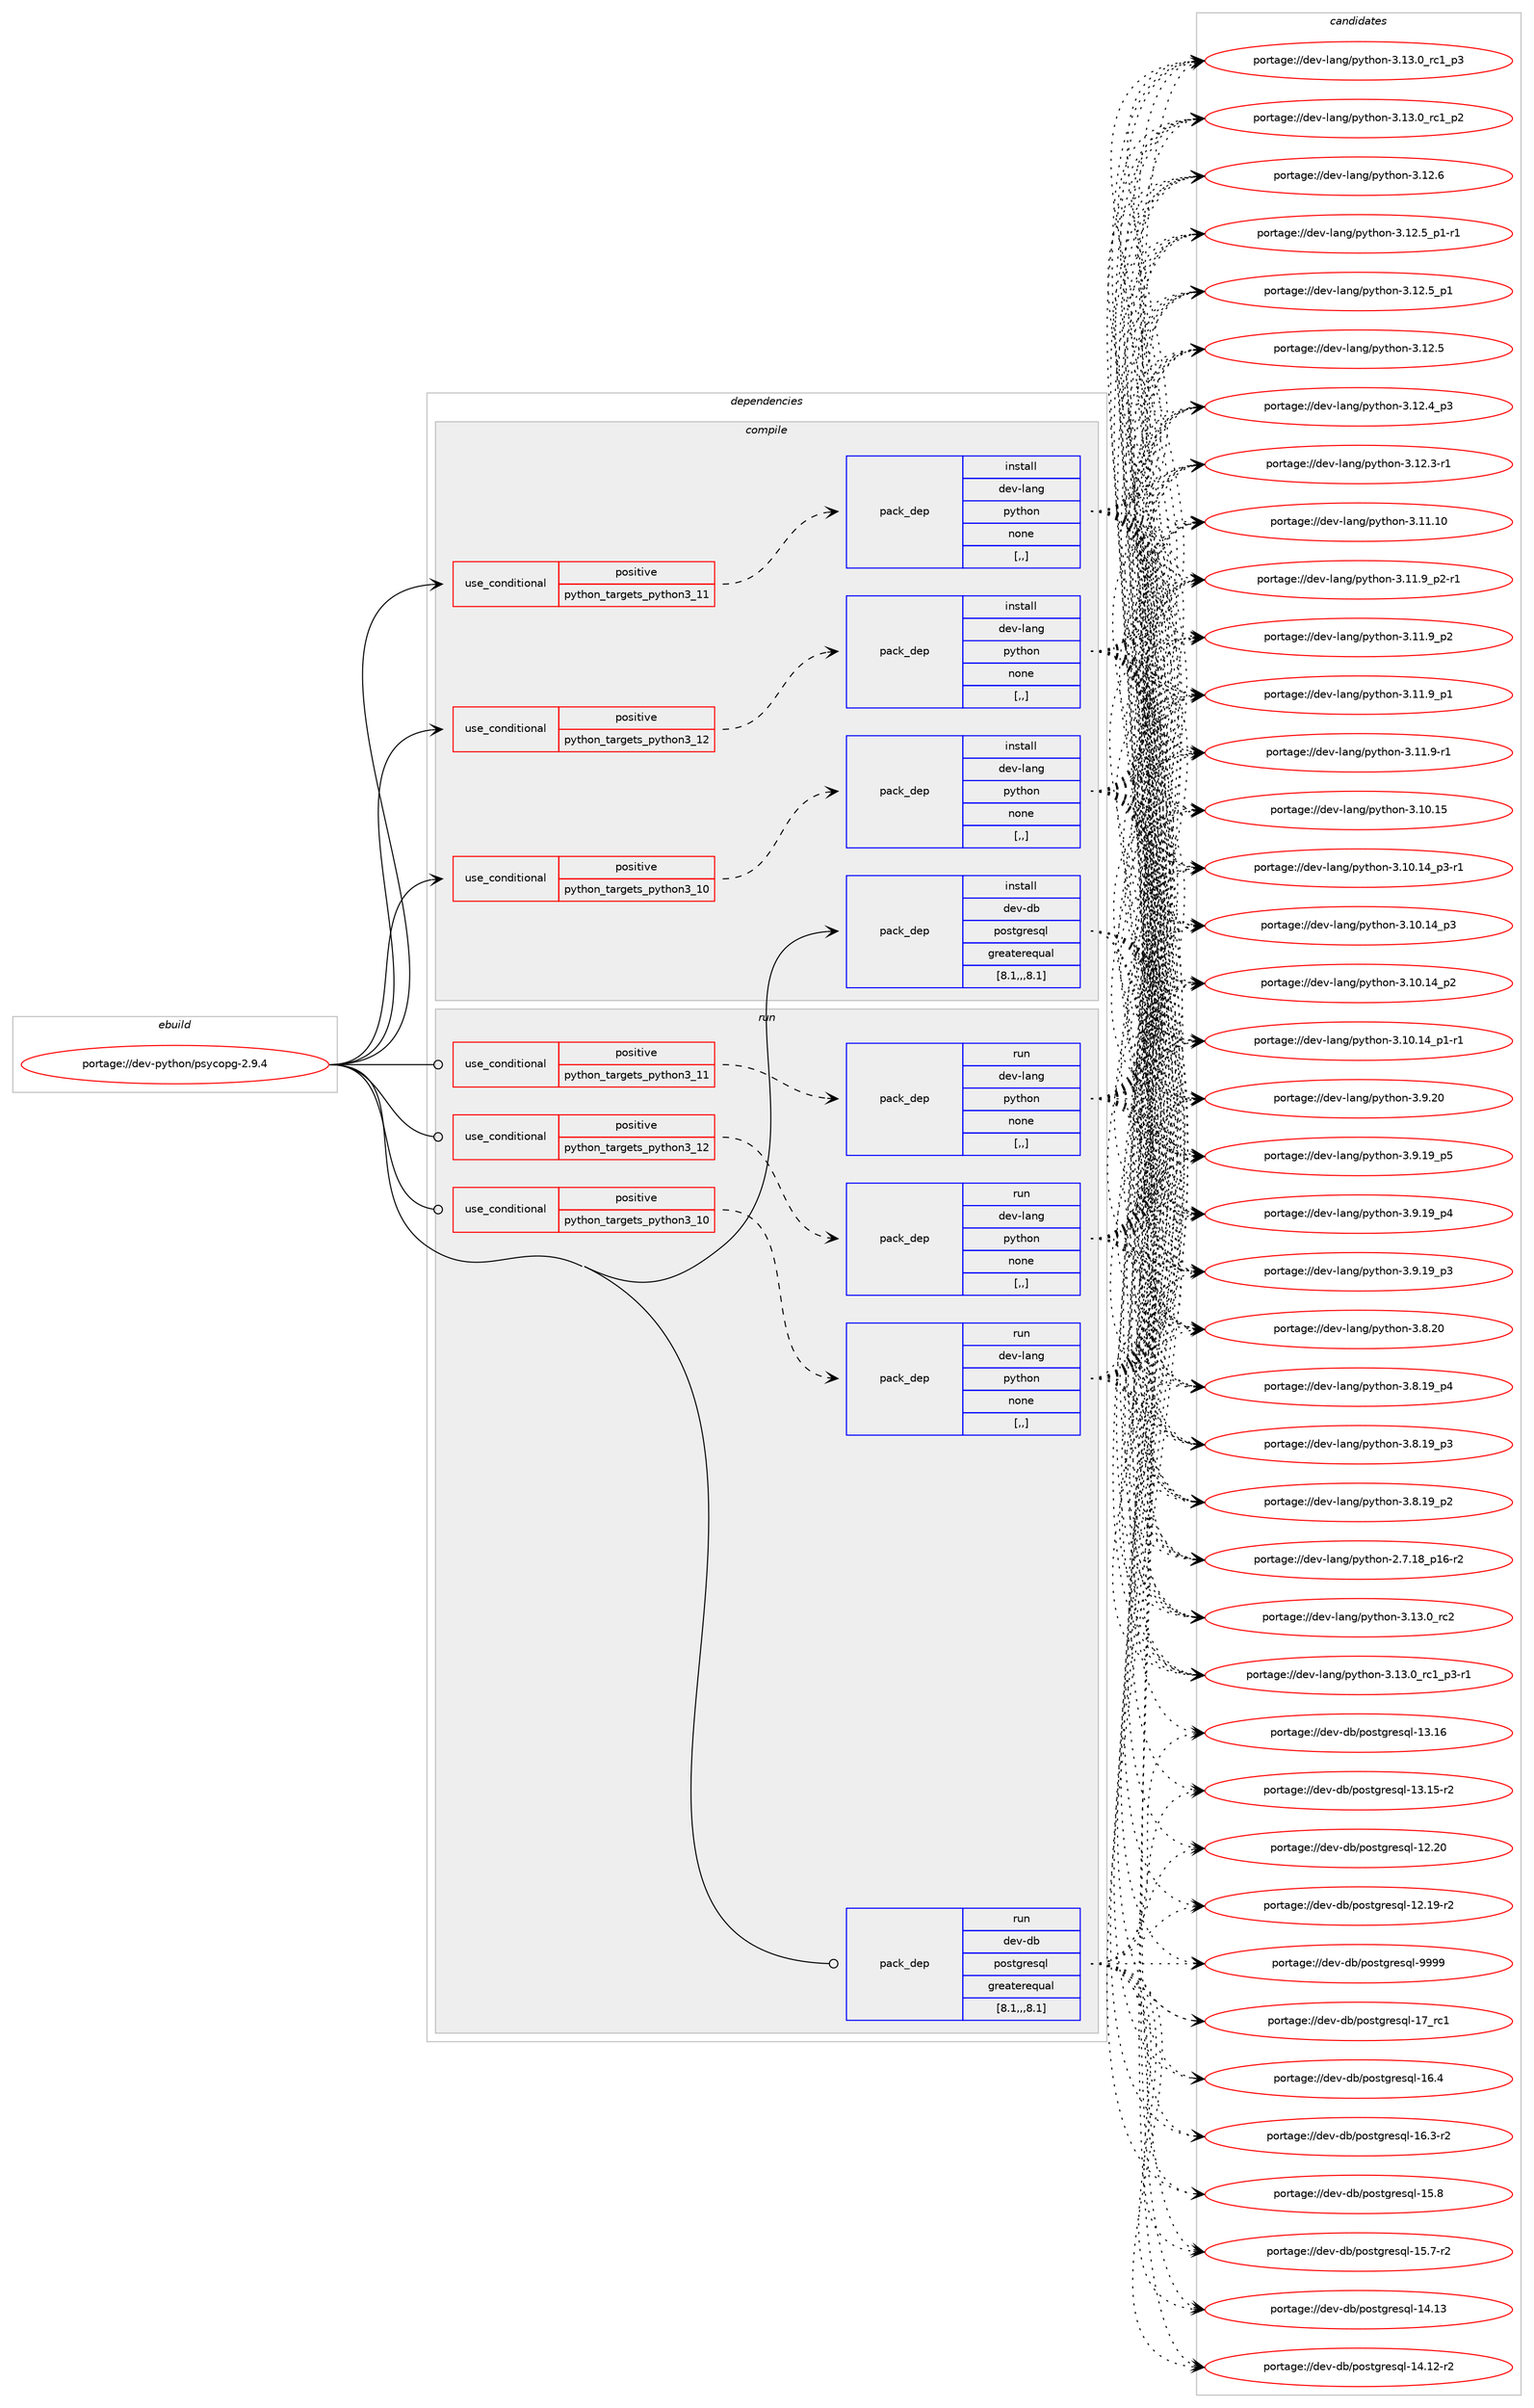 digraph prolog {

# *************
# Graph options
# *************

newrank=true;
concentrate=true;
compound=true;
graph [rankdir=LR,fontname=Helvetica,fontsize=10,ranksep=1.5];#, ranksep=2.5, nodesep=0.2];
edge  [arrowhead=vee];
node  [fontname=Helvetica,fontsize=10];

# **********
# The ebuild
# **********

subgraph cluster_leftcol {
color=gray;
label=<<i>ebuild</i>>;
id [label="portage://dev-python/psycopg-2.9.4", color=red, width=4, href="../dev-python/psycopg-2.9.4.svg"];
}

# ****************
# The dependencies
# ****************

subgraph cluster_midcol {
color=gray;
label=<<i>dependencies</i>>;
subgraph cluster_compile {
fillcolor="#eeeeee";
style=filled;
label=<<i>compile</i>>;
subgraph cond166890 {
dependency650155 [label=<<TABLE BORDER="0" CELLBORDER="1" CELLSPACING="0" CELLPADDING="4"><TR><TD ROWSPAN="3" CELLPADDING="10">use_conditional</TD></TR><TR><TD>positive</TD></TR><TR><TD>python_targets_python3_10</TD></TR></TABLE>>, shape=none, color=red];
subgraph pack478444 {
dependency650156 [label=<<TABLE BORDER="0" CELLBORDER="1" CELLSPACING="0" CELLPADDING="4" WIDTH="220"><TR><TD ROWSPAN="6" CELLPADDING="30">pack_dep</TD></TR><TR><TD WIDTH="110">install</TD></TR><TR><TD>dev-lang</TD></TR><TR><TD>python</TD></TR><TR><TD>none</TD></TR><TR><TD>[,,]</TD></TR></TABLE>>, shape=none, color=blue];
}
dependency650155:e -> dependency650156:w [weight=20,style="dashed",arrowhead="vee"];
}
id:e -> dependency650155:w [weight=20,style="solid",arrowhead="vee"];
subgraph cond166891 {
dependency650157 [label=<<TABLE BORDER="0" CELLBORDER="1" CELLSPACING="0" CELLPADDING="4"><TR><TD ROWSPAN="3" CELLPADDING="10">use_conditional</TD></TR><TR><TD>positive</TD></TR><TR><TD>python_targets_python3_11</TD></TR></TABLE>>, shape=none, color=red];
subgraph pack478445 {
dependency650158 [label=<<TABLE BORDER="0" CELLBORDER="1" CELLSPACING="0" CELLPADDING="4" WIDTH="220"><TR><TD ROWSPAN="6" CELLPADDING="30">pack_dep</TD></TR><TR><TD WIDTH="110">install</TD></TR><TR><TD>dev-lang</TD></TR><TR><TD>python</TD></TR><TR><TD>none</TD></TR><TR><TD>[,,]</TD></TR></TABLE>>, shape=none, color=blue];
}
dependency650157:e -> dependency650158:w [weight=20,style="dashed",arrowhead="vee"];
}
id:e -> dependency650157:w [weight=20,style="solid",arrowhead="vee"];
subgraph cond166892 {
dependency650159 [label=<<TABLE BORDER="0" CELLBORDER="1" CELLSPACING="0" CELLPADDING="4"><TR><TD ROWSPAN="3" CELLPADDING="10">use_conditional</TD></TR><TR><TD>positive</TD></TR><TR><TD>python_targets_python3_12</TD></TR></TABLE>>, shape=none, color=red];
subgraph pack478446 {
dependency650160 [label=<<TABLE BORDER="0" CELLBORDER="1" CELLSPACING="0" CELLPADDING="4" WIDTH="220"><TR><TD ROWSPAN="6" CELLPADDING="30">pack_dep</TD></TR><TR><TD WIDTH="110">install</TD></TR><TR><TD>dev-lang</TD></TR><TR><TD>python</TD></TR><TR><TD>none</TD></TR><TR><TD>[,,]</TD></TR></TABLE>>, shape=none, color=blue];
}
dependency650159:e -> dependency650160:w [weight=20,style="dashed",arrowhead="vee"];
}
id:e -> dependency650159:w [weight=20,style="solid",arrowhead="vee"];
subgraph pack478447 {
dependency650161 [label=<<TABLE BORDER="0" CELLBORDER="1" CELLSPACING="0" CELLPADDING="4" WIDTH="220"><TR><TD ROWSPAN="6" CELLPADDING="30">pack_dep</TD></TR><TR><TD WIDTH="110">install</TD></TR><TR><TD>dev-db</TD></TR><TR><TD>postgresql</TD></TR><TR><TD>greaterequal</TD></TR><TR><TD>[8.1,,,8.1]</TD></TR></TABLE>>, shape=none, color=blue];
}
id:e -> dependency650161:w [weight=20,style="solid",arrowhead="vee"];
}
subgraph cluster_compileandrun {
fillcolor="#eeeeee";
style=filled;
label=<<i>compile and run</i>>;
}
subgraph cluster_run {
fillcolor="#eeeeee";
style=filled;
label=<<i>run</i>>;
subgraph cond166893 {
dependency650162 [label=<<TABLE BORDER="0" CELLBORDER="1" CELLSPACING="0" CELLPADDING="4"><TR><TD ROWSPAN="3" CELLPADDING="10">use_conditional</TD></TR><TR><TD>positive</TD></TR><TR><TD>python_targets_python3_10</TD></TR></TABLE>>, shape=none, color=red];
subgraph pack478448 {
dependency650163 [label=<<TABLE BORDER="0" CELLBORDER="1" CELLSPACING="0" CELLPADDING="4" WIDTH="220"><TR><TD ROWSPAN="6" CELLPADDING="30">pack_dep</TD></TR><TR><TD WIDTH="110">run</TD></TR><TR><TD>dev-lang</TD></TR><TR><TD>python</TD></TR><TR><TD>none</TD></TR><TR><TD>[,,]</TD></TR></TABLE>>, shape=none, color=blue];
}
dependency650162:e -> dependency650163:w [weight=20,style="dashed",arrowhead="vee"];
}
id:e -> dependency650162:w [weight=20,style="solid",arrowhead="odot"];
subgraph cond166894 {
dependency650164 [label=<<TABLE BORDER="0" CELLBORDER="1" CELLSPACING="0" CELLPADDING="4"><TR><TD ROWSPAN="3" CELLPADDING="10">use_conditional</TD></TR><TR><TD>positive</TD></TR><TR><TD>python_targets_python3_11</TD></TR></TABLE>>, shape=none, color=red];
subgraph pack478449 {
dependency650165 [label=<<TABLE BORDER="0" CELLBORDER="1" CELLSPACING="0" CELLPADDING="4" WIDTH="220"><TR><TD ROWSPAN="6" CELLPADDING="30">pack_dep</TD></TR><TR><TD WIDTH="110">run</TD></TR><TR><TD>dev-lang</TD></TR><TR><TD>python</TD></TR><TR><TD>none</TD></TR><TR><TD>[,,]</TD></TR></TABLE>>, shape=none, color=blue];
}
dependency650164:e -> dependency650165:w [weight=20,style="dashed",arrowhead="vee"];
}
id:e -> dependency650164:w [weight=20,style="solid",arrowhead="odot"];
subgraph cond166895 {
dependency650166 [label=<<TABLE BORDER="0" CELLBORDER="1" CELLSPACING="0" CELLPADDING="4"><TR><TD ROWSPAN="3" CELLPADDING="10">use_conditional</TD></TR><TR><TD>positive</TD></TR><TR><TD>python_targets_python3_12</TD></TR></TABLE>>, shape=none, color=red];
subgraph pack478450 {
dependency650167 [label=<<TABLE BORDER="0" CELLBORDER="1" CELLSPACING="0" CELLPADDING="4" WIDTH="220"><TR><TD ROWSPAN="6" CELLPADDING="30">pack_dep</TD></TR><TR><TD WIDTH="110">run</TD></TR><TR><TD>dev-lang</TD></TR><TR><TD>python</TD></TR><TR><TD>none</TD></TR><TR><TD>[,,]</TD></TR></TABLE>>, shape=none, color=blue];
}
dependency650166:e -> dependency650167:w [weight=20,style="dashed",arrowhead="vee"];
}
id:e -> dependency650166:w [weight=20,style="solid",arrowhead="odot"];
subgraph pack478451 {
dependency650168 [label=<<TABLE BORDER="0" CELLBORDER="1" CELLSPACING="0" CELLPADDING="4" WIDTH="220"><TR><TD ROWSPAN="6" CELLPADDING="30">pack_dep</TD></TR><TR><TD WIDTH="110">run</TD></TR><TR><TD>dev-db</TD></TR><TR><TD>postgresql</TD></TR><TR><TD>greaterequal</TD></TR><TR><TD>[8.1,,,8.1]</TD></TR></TABLE>>, shape=none, color=blue];
}
id:e -> dependency650168:w [weight=20,style="solid",arrowhead="odot"];
}
}

# **************
# The candidates
# **************

subgraph cluster_choices {
rank=same;
color=gray;
label=<<i>candidates</i>>;

subgraph choice478444 {
color=black;
nodesep=1;
choice10010111845108971101034711212111610411111045514649514648951149950 [label="portage://dev-lang/python-3.13.0_rc2", color=red, width=4,href="../dev-lang/python-3.13.0_rc2.svg"];
choice1001011184510897110103471121211161041111104551464951464895114994995112514511449 [label="portage://dev-lang/python-3.13.0_rc1_p3-r1", color=red, width=4,href="../dev-lang/python-3.13.0_rc1_p3-r1.svg"];
choice100101118451089711010347112121116104111110455146495146489511499499511251 [label="portage://dev-lang/python-3.13.0_rc1_p3", color=red, width=4,href="../dev-lang/python-3.13.0_rc1_p3.svg"];
choice100101118451089711010347112121116104111110455146495146489511499499511250 [label="portage://dev-lang/python-3.13.0_rc1_p2", color=red, width=4,href="../dev-lang/python-3.13.0_rc1_p2.svg"];
choice10010111845108971101034711212111610411111045514649504654 [label="portage://dev-lang/python-3.12.6", color=red, width=4,href="../dev-lang/python-3.12.6.svg"];
choice1001011184510897110103471121211161041111104551464950465395112494511449 [label="portage://dev-lang/python-3.12.5_p1-r1", color=red, width=4,href="../dev-lang/python-3.12.5_p1-r1.svg"];
choice100101118451089711010347112121116104111110455146495046539511249 [label="portage://dev-lang/python-3.12.5_p1", color=red, width=4,href="../dev-lang/python-3.12.5_p1.svg"];
choice10010111845108971101034711212111610411111045514649504653 [label="portage://dev-lang/python-3.12.5", color=red, width=4,href="../dev-lang/python-3.12.5.svg"];
choice100101118451089711010347112121116104111110455146495046529511251 [label="portage://dev-lang/python-3.12.4_p3", color=red, width=4,href="../dev-lang/python-3.12.4_p3.svg"];
choice100101118451089711010347112121116104111110455146495046514511449 [label="portage://dev-lang/python-3.12.3-r1", color=red, width=4,href="../dev-lang/python-3.12.3-r1.svg"];
choice1001011184510897110103471121211161041111104551464949464948 [label="portage://dev-lang/python-3.11.10", color=red, width=4,href="../dev-lang/python-3.11.10.svg"];
choice1001011184510897110103471121211161041111104551464949465795112504511449 [label="portage://dev-lang/python-3.11.9_p2-r1", color=red, width=4,href="../dev-lang/python-3.11.9_p2-r1.svg"];
choice100101118451089711010347112121116104111110455146494946579511250 [label="portage://dev-lang/python-3.11.9_p2", color=red, width=4,href="../dev-lang/python-3.11.9_p2.svg"];
choice100101118451089711010347112121116104111110455146494946579511249 [label="portage://dev-lang/python-3.11.9_p1", color=red, width=4,href="../dev-lang/python-3.11.9_p1.svg"];
choice100101118451089711010347112121116104111110455146494946574511449 [label="portage://dev-lang/python-3.11.9-r1", color=red, width=4,href="../dev-lang/python-3.11.9-r1.svg"];
choice1001011184510897110103471121211161041111104551464948464953 [label="portage://dev-lang/python-3.10.15", color=red, width=4,href="../dev-lang/python-3.10.15.svg"];
choice100101118451089711010347112121116104111110455146494846495295112514511449 [label="portage://dev-lang/python-3.10.14_p3-r1", color=red, width=4,href="../dev-lang/python-3.10.14_p3-r1.svg"];
choice10010111845108971101034711212111610411111045514649484649529511251 [label="portage://dev-lang/python-3.10.14_p3", color=red, width=4,href="../dev-lang/python-3.10.14_p3.svg"];
choice10010111845108971101034711212111610411111045514649484649529511250 [label="portage://dev-lang/python-3.10.14_p2", color=red, width=4,href="../dev-lang/python-3.10.14_p2.svg"];
choice100101118451089711010347112121116104111110455146494846495295112494511449 [label="portage://dev-lang/python-3.10.14_p1-r1", color=red, width=4,href="../dev-lang/python-3.10.14_p1-r1.svg"];
choice10010111845108971101034711212111610411111045514657465048 [label="portage://dev-lang/python-3.9.20", color=red, width=4,href="../dev-lang/python-3.9.20.svg"];
choice100101118451089711010347112121116104111110455146574649579511253 [label="portage://dev-lang/python-3.9.19_p5", color=red, width=4,href="../dev-lang/python-3.9.19_p5.svg"];
choice100101118451089711010347112121116104111110455146574649579511252 [label="portage://dev-lang/python-3.9.19_p4", color=red, width=4,href="../dev-lang/python-3.9.19_p4.svg"];
choice100101118451089711010347112121116104111110455146574649579511251 [label="portage://dev-lang/python-3.9.19_p3", color=red, width=4,href="../dev-lang/python-3.9.19_p3.svg"];
choice10010111845108971101034711212111610411111045514656465048 [label="portage://dev-lang/python-3.8.20", color=red, width=4,href="../dev-lang/python-3.8.20.svg"];
choice100101118451089711010347112121116104111110455146564649579511252 [label="portage://dev-lang/python-3.8.19_p4", color=red, width=4,href="../dev-lang/python-3.8.19_p4.svg"];
choice100101118451089711010347112121116104111110455146564649579511251 [label="portage://dev-lang/python-3.8.19_p3", color=red, width=4,href="../dev-lang/python-3.8.19_p3.svg"];
choice100101118451089711010347112121116104111110455146564649579511250 [label="portage://dev-lang/python-3.8.19_p2", color=red, width=4,href="../dev-lang/python-3.8.19_p2.svg"];
choice100101118451089711010347112121116104111110455046554649569511249544511450 [label="portage://dev-lang/python-2.7.18_p16-r2", color=red, width=4,href="../dev-lang/python-2.7.18_p16-r2.svg"];
dependency650156:e -> choice10010111845108971101034711212111610411111045514649514648951149950:w [style=dotted,weight="100"];
dependency650156:e -> choice1001011184510897110103471121211161041111104551464951464895114994995112514511449:w [style=dotted,weight="100"];
dependency650156:e -> choice100101118451089711010347112121116104111110455146495146489511499499511251:w [style=dotted,weight="100"];
dependency650156:e -> choice100101118451089711010347112121116104111110455146495146489511499499511250:w [style=dotted,weight="100"];
dependency650156:e -> choice10010111845108971101034711212111610411111045514649504654:w [style=dotted,weight="100"];
dependency650156:e -> choice1001011184510897110103471121211161041111104551464950465395112494511449:w [style=dotted,weight="100"];
dependency650156:e -> choice100101118451089711010347112121116104111110455146495046539511249:w [style=dotted,weight="100"];
dependency650156:e -> choice10010111845108971101034711212111610411111045514649504653:w [style=dotted,weight="100"];
dependency650156:e -> choice100101118451089711010347112121116104111110455146495046529511251:w [style=dotted,weight="100"];
dependency650156:e -> choice100101118451089711010347112121116104111110455146495046514511449:w [style=dotted,weight="100"];
dependency650156:e -> choice1001011184510897110103471121211161041111104551464949464948:w [style=dotted,weight="100"];
dependency650156:e -> choice1001011184510897110103471121211161041111104551464949465795112504511449:w [style=dotted,weight="100"];
dependency650156:e -> choice100101118451089711010347112121116104111110455146494946579511250:w [style=dotted,weight="100"];
dependency650156:e -> choice100101118451089711010347112121116104111110455146494946579511249:w [style=dotted,weight="100"];
dependency650156:e -> choice100101118451089711010347112121116104111110455146494946574511449:w [style=dotted,weight="100"];
dependency650156:e -> choice1001011184510897110103471121211161041111104551464948464953:w [style=dotted,weight="100"];
dependency650156:e -> choice100101118451089711010347112121116104111110455146494846495295112514511449:w [style=dotted,weight="100"];
dependency650156:e -> choice10010111845108971101034711212111610411111045514649484649529511251:w [style=dotted,weight="100"];
dependency650156:e -> choice10010111845108971101034711212111610411111045514649484649529511250:w [style=dotted,weight="100"];
dependency650156:e -> choice100101118451089711010347112121116104111110455146494846495295112494511449:w [style=dotted,weight="100"];
dependency650156:e -> choice10010111845108971101034711212111610411111045514657465048:w [style=dotted,weight="100"];
dependency650156:e -> choice100101118451089711010347112121116104111110455146574649579511253:w [style=dotted,weight="100"];
dependency650156:e -> choice100101118451089711010347112121116104111110455146574649579511252:w [style=dotted,weight="100"];
dependency650156:e -> choice100101118451089711010347112121116104111110455146574649579511251:w [style=dotted,weight="100"];
dependency650156:e -> choice10010111845108971101034711212111610411111045514656465048:w [style=dotted,weight="100"];
dependency650156:e -> choice100101118451089711010347112121116104111110455146564649579511252:w [style=dotted,weight="100"];
dependency650156:e -> choice100101118451089711010347112121116104111110455146564649579511251:w [style=dotted,weight="100"];
dependency650156:e -> choice100101118451089711010347112121116104111110455146564649579511250:w [style=dotted,weight="100"];
dependency650156:e -> choice100101118451089711010347112121116104111110455046554649569511249544511450:w [style=dotted,weight="100"];
}
subgraph choice478445 {
color=black;
nodesep=1;
choice10010111845108971101034711212111610411111045514649514648951149950 [label="portage://dev-lang/python-3.13.0_rc2", color=red, width=4,href="../dev-lang/python-3.13.0_rc2.svg"];
choice1001011184510897110103471121211161041111104551464951464895114994995112514511449 [label="portage://dev-lang/python-3.13.0_rc1_p3-r1", color=red, width=4,href="../dev-lang/python-3.13.0_rc1_p3-r1.svg"];
choice100101118451089711010347112121116104111110455146495146489511499499511251 [label="portage://dev-lang/python-3.13.0_rc1_p3", color=red, width=4,href="../dev-lang/python-3.13.0_rc1_p3.svg"];
choice100101118451089711010347112121116104111110455146495146489511499499511250 [label="portage://dev-lang/python-3.13.0_rc1_p2", color=red, width=4,href="../dev-lang/python-3.13.0_rc1_p2.svg"];
choice10010111845108971101034711212111610411111045514649504654 [label="portage://dev-lang/python-3.12.6", color=red, width=4,href="../dev-lang/python-3.12.6.svg"];
choice1001011184510897110103471121211161041111104551464950465395112494511449 [label="portage://dev-lang/python-3.12.5_p1-r1", color=red, width=4,href="../dev-lang/python-3.12.5_p1-r1.svg"];
choice100101118451089711010347112121116104111110455146495046539511249 [label="portage://dev-lang/python-3.12.5_p1", color=red, width=4,href="../dev-lang/python-3.12.5_p1.svg"];
choice10010111845108971101034711212111610411111045514649504653 [label="portage://dev-lang/python-3.12.5", color=red, width=4,href="../dev-lang/python-3.12.5.svg"];
choice100101118451089711010347112121116104111110455146495046529511251 [label="portage://dev-lang/python-3.12.4_p3", color=red, width=4,href="../dev-lang/python-3.12.4_p3.svg"];
choice100101118451089711010347112121116104111110455146495046514511449 [label="portage://dev-lang/python-3.12.3-r1", color=red, width=4,href="../dev-lang/python-3.12.3-r1.svg"];
choice1001011184510897110103471121211161041111104551464949464948 [label="portage://dev-lang/python-3.11.10", color=red, width=4,href="../dev-lang/python-3.11.10.svg"];
choice1001011184510897110103471121211161041111104551464949465795112504511449 [label="portage://dev-lang/python-3.11.9_p2-r1", color=red, width=4,href="../dev-lang/python-3.11.9_p2-r1.svg"];
choice100101118451089711010347112121116104111110455146494946579511250 [label="portage://dev-lang/python-3.11.9_p2", color=red, width=4,href="../dev-lang/python-3.11.9_p2.svg"];
choice100101118451089711010347112121116104111110455146494946579511249 [label="portage://dev-lang/python-3.11.9_p1", color=red, width=4,href="../dev-lang/python-3.11.9_p1.svg"];
choice100101118451089711010347112121116104111110455146494946574511449 [label="portage://dev-lang/python-3.11.9-r1", color=red, width=4,href="../dev-lang/python-3.11.9-r1.svg"];
choice1001011184510897110103471121211161041111104551464948464953 [label="portage://dev-lang/python-3.10.15", color=red, width=4,href="../dev-lang/python-3.10.15.svg"];
choice100101118451089711010347112121116104111110455146494846495295112514511449 [label="portage://dev-lang/python-3.10.14_p3-r1", color=red, width=4,href="../dev-lang/python-3.10.14_p3-r1.svg"];
choice10010111845108971101034711212111610411111045514649484649529511251 [label="portage://dev-lang/python-3.10.14_p3", color=red, width=4,href="../dev-lang/python-3.10.14_p3.svg"];
choice10010111845108971101034711212111610411111045514649484649529511250 [label="portage://dev-lang/python-3.10.14_p2", color=red, width=4,href="../dev-lang/python-3.10.14_p2.svg"];
choice100101118451089711010347112121116104111110455146494846495295112494511449 [label="portage://dev-lang/python-3.10.14_p1-r1", color=red, width=4,href="../dev-lang/python-3.10.14_p1-r1.svg"];
choice10010111845108971101034711212111610411111045514657465048 [label="portage://dev-lang/python-3.9.20", color=red, width=4,href="../dev-lang/python-3.9.20.svg"];
choice100101118451089711010347112121116104111110455146574649579511253 [label="portage://dev-lang/python-3.9.19_p5", color=red, width=4,href="../dev-lang/python-3.9.19_p5.svg"];
choice100101118451089711010347112121116104111110455146574649579511252 [label="portage://dev-lang/python-3.9.19_p4", color=red, width=4,href="../dev-lang/python-3.9.19_p4.svg"];
choice100101118451089711010347112121116104111110455146574649579511251 [label="portage://dev-lang/python-3.9.19_p3", color=red, width=4,href="../dev-lang/python-3.9.19_p3.svg"];
choice10010111845108971101034711212111610411111045514656465048 [label="portage://dev-lang/python-3.8.20", color=red, width=4,href="../dev-lang/python-3.8.20.svg"];
choice100101118451089711010347112121116104111110455146564649579511252 [label="portage://dev-lang/python-3.8.19_p4", color=red, width=4,href="../dev-lang/python-3.8.19_p4.svg"];
choice100101118451089711010347112121116104111110455146564649579511251 [label="portage://dev-lang/python-3.8.19_p3", color=red, width=4,href="../dev-lang/python-3.8.19_p3.svg"];
choice100101118451089711010347112121116104111110455146564649579511250 [label="portage://dev-lang/python-3.8.19_p2", color=red, width=4,href="../dev-lang/python-3.8.19_p2.svg"];
choice100101118451089711010347112121116104111110455046554649569511249544511450 [label="portage://dev-lang/python-2.7.18_p16-r2", color=red, width=4,href="../dev-lang/python-2.7.18_p16-r2.svg"];
dependency650158:e -> choice10010111845108971101034711212111610411111045514649514648951149950:w [style=dotted,weight="100"];
dependency650158:e -> choice1001011184510897110103471121211161041111104551464951464895114994995112514511449:w [style=dotted,weight="100"];
dependency650158:e -> choice100101118451089711010347112121116104111110455146495146489511499499511251:w [style=dotted,weight="100"];
dependency650158:e -> choice100101118451089711010347112121116104111110455146495146489511499499511250:w [style=dotted,weight="100"];
dependency650158:e -> choice10010111845108971101034711212111610411111045514649504654:w [style=dotted,weight="100"];
dependency650158:e -> choice1001011184510897110103471121211161041111104551464950465395112494511449:w [style=dotted,weight="100"];
dependency650158:e -> choice100101118451089711010347112121116104111110455146495046539511249:w [style=dotted,weight="100"];
dependency650158:e -> choice10010111845108971101034711212111610411111045514649504653:w [style=dotted,weight="100"];
dependency650158:e -> choice100101118451089711010347112121116104111110455146495046529511251:w [style=dotted,weight="100"];
dependency650158:e -> choice100101118451089711010347112121116104111110455146495046514511449:w [style=dotted,weight="100"];
dependency650158:e -> choice1001011184510897110103471121211161041111104551464949464948:w [style=dotted,weight="100"];
dependency650158:e -> choice1001011184510897110103471121211161041111104551464949465795112504511449:w [style=dotted,weight="100"];
dependency650158:e -> choice100101118451089711010347112121116104111110455146494946579511250:w [style=dotted,weight="100"];
dependency650158:e -> choice100101118451089711010347112121116104111110455146494946579511249:w [style=dotted,weight="100"];
dependency650158:e -> choice100101118451089711010347112121116104111110455146494946574511449:w [style=dotted,weight="100"];
dependency650158:e -> choice1001011184510897110103471121211161041111104551464948464953:w [style=dotted,weight="100"];
dependency650158:e -> choice100101118451089711010347112121116104111110455146494846495295112514511449:w [style=dotted,weight="100"];
dependency650158:e -> choice10010111845108971101034711212111610411111045514649484649529511251:w [style=dotted,weight="100"];
dependency650158:e -> choice10010111845108971101034711212111610411111045514649484649529511250:w [style=dotted,weight="100"];
dependency650158:e -> choice100101118451089711010347112121116104111110455146494846495295112494511449:w [style=dotted,weight="100"];
dependency650158:e -> choice10010111845108971101034711212111610411111045514657465048:w [style=dotted,weight="100"];
dependency650158:e -> choice100101118451089711010347112121116104111110455146574649579511253:w [style=dotted,weight="100"];
dependency650158:e -> choice100101118451089711010347112121116104111110455146574649579511252:w [style=dotted,weight="100"];
dependency650158:e -> choice100101118451089711010347112121116104111110455146574649579511251:w [style=dotted,weight="100"];
dependency650158:e -> choice10010111845108971101034711212111610411111045514656465048:w [style=dotted,weight="100"];
dependency650158:e -> choice100101118451089711010347112121116104111110455146564649579511252:w [style=dotted,weight="100"];
dependency650158:e -> choice100101118451089711010347112121116104111110455146564649579511251:w [style=dotted,weight="100"];
dependency650158:e -> choice100101118451089711010347112121116104111110455146564649579511250:w [style=dotted,weight="100"];
dependency650158:e -> choice100101118451089711010347112121116104111110455046554649569511249544511450:w [style=dotted,weight="100"];
}
subgraph choice478446 {
color=black;
nodesep=1;
choice10010111845108971101034711212111610411111045514649514648951149950 [label="portage://dev-lang/python-3.13.0_rc2", color=red, width=4,href="../dev-lang/python-3.13.0_rc2.svg"];
choice1001011184510897110103471121211161041111104551464951464895114994995112514511449 [label="portage://dev-lang/python-3.13.0_rc1_p3-r1", color=red, width=4,href="../dev-lang/python-3.13.0_rc1_p3-r1.svg"];
choice100101118451089711010347112121116104111110455146495146489511499499511251 [label="portage://dev-lang/python-3.13.0_rc1_p3", color=red, width=4,href="../dev-lang/python-3.13.0_rc1_p3.svg"];
choice100101118451089711010347112121116104111110455146495146489511499499511250 [label="portage://dev-lang/python-3.13.0_rc1_p2", color=red, width=4,href="../dev-lang/python-3.13.0_rc1_p2.svg"];
choice10010111845108971101034711212111610411111045514649504654 [label="portage://dev-lang/python-3.12.6", color=red, width=4,href="../dev-lang/python-3.12.6.svg"];
choice1001011184510897110103471121211161041111104551464950465395112494511449 [label="portage://dev-lang/python-3.12.5_p1-r1", color=red, width=4,href="../dev-lang/python-3.12.5_p1-r1.svg"];
choice100101118451089711010347112121116104111110455146495046539511249 [label="portage://dev-lang/python-3.12.5_p1", color=red, width=4,href="../dev-lang/python-3.12.5_p1.svg"];
choice10010111845108971101034711212111610411111045514649504653 [label="portage://dev-lang/python-3.12.5", color=red, width=4,href="../dev-lang/python-3.12.5.svg"];
choice100101118451089711010347112121116104111110455146495046529511251 [label="portage://dev-lang/python-3.12.4_p3", color=red, width=4,href="../dev-lang/python-3.12.4_p3.svg"];
choice100101118451089711010347112121116104111110455146495046514511449 [label="portage://dev-lang/python-3.12.3-r1", color=red, width=4,href="../dev-lang/python-3.12.3-r1.svg"];
choice1001011184510897110103471121211161041111104551464949464948 [label="portage://dev-lang/python-3.11.10", color=red, width=4,href="../dev-lang/python-3.11.10.svg"];
choice1001011184510897110103471121211161041111104551464949465795112504511449 [label="portage://dev-lang/python-3.11.9_p2-r1", color=red, width=4,href="../dev-lang/python-3.11.9_p2-r1.svg"];
choice100101118451089711010347112121116104111110455146494946579511250 [label="portage://dev-lang/python-3.11.9_p2", color=red, width=4,href="../dev-lang/python-3.11.9_p2.svg"];
choice100101118451089711010347112121116104111110455146494946579511249 [label="portage://dev-lang/python-3.11.9_p1", color=red, width=4,href="../dev-lang/python-3.11.9_p1.svg"];
choice100101118451089711010347112121116104111110455146494946574511449 [label="portage://dev-lang/python-3.11.9-r1", color=red, width=4,href="../dev-lang/python-3.11.9-r1.svg"];
choice1001011184510897110103471121211161041111104551464948464953 [label="portage://dev-lang/python-3.10.15", color=red, width=4,href="../dev-lang/python-3.10.15.svg"];
choice100101118451089711010347112121116104111110455146494846495295112514511449 [label="portage://dev-lang/python-3.10.14_p3-r1", color=red, width=4,href="../dev-lang/python-3.10.14_p3-r1.svg"];
choice10010111845108971101034711212111610411111045514649484649529511251 [label="portage://dev-lang/python-3.10.14_p3", color=red, width=4,href="../dev-lang/python-3.10.14_p3.svg"];
choice10010111845108971101034711212111610411111045514649484649529511250 [label="portage://dev-lang/python-3.10.14_p2", color=red, width=4,href="../dev-lang/python-3.10.14_p2.svg"];
choice100101118451089711010347112121116104111110455146494846495295112494511449 [label="portage://dev-lang/python-3.10.14_p1-r1", color=red, width=4,href="../dev-lang/python-3.10.14_p1-r1.svg"];
choice10010111845108971101034711212111610411111045514657465048 [label="portage://dev-lang/python-3.9.20", color=red, width=4,href="../dev-lang/python-3.9.20.svg"];
choice100101118451089711010347112121116104111110455146574649579511253 [label="portage://dev-lang/python-3.9.19_p5", color=red, width=4,href="../dev-lang/python-3.9.19_p5.svg"];
choice100101118451089711010347112121116104111110455146574649579511252 [label="portage://dev-lang/python-3.9.19_p4", color=red, width=4,href="../dev-lang/python-3.9.19_p4.svg"];
choice100101118451089711010347112121116104111110455146574649579511251 [label="portage://dev-lang/python-3.9.19_p3", color=red, width=4,href="../dev-lang/python-3.9.19_p3.svg"];
choice10010111845108971101034711212111610411111045514656465048 [label="portage://dev-lang/python-3.8.20", color=red, width=4,href="../dev-lang/python-3.8.20.svg"];
choice100101118451089711010347112121116104111110455146564649579511252 [label="portage://dev-lang/python-3.8.19_p4", color=red, width=4,href="../dev-lang/python-3.8.19_p4.svg"];
choice100101118451089711010347112121116104111110455146564649579511251 [label="portage://dev-lang/python-3.8.19_p3", color=red, width=4,href="../dev-lang/python-3.8.19_p3.svg"];
choice100101118451089711010347112121116104111110455146564649579511250 [label="portage://dev-lang/python-3.8.19_p2", color=red, width=4,href="../dev-lang/python-3.8.19_p2.svg"];
choice100101118451089711010347112121116104111110455046554649569511249544511450 [label="portage://dev-lang/python-2.7.18_p16-r2", color=red, width=4,href="../dev-lang/python-2.7.18_p16-r2.svg"];
dependency650160:e -> choice10010111845108971101034711212111610411111045514649514648951149950:w [style=dotted,weight="100"];
dependency650160:e -> choice1001011184510897110103471121211161041111104551464951464895114994995112514511449:w [style=dotted,weight="100"];
dependency650160:e -> choice100101118451089711010347112121116104111110455146495146489511499499511251:w [style=dotted,weight="100"];
dependency650160:e -> choice100101118451089711010347112121116104111110455146495146489511499499511250:w [style=dotted,weight="100"];
dependency650160:e -> choice10010111845108971101034711212111610411111045514649504654:w [style=dotted,weight="100"];
dependency650160:e -> choice1001011184510897110103471121211161041111104551464950465395112494511449:w [style=dotted,weight="100"];
dependency650160:e -> choice100101118451089711010347112121116104111110455146495046539511249:w [style=dotted,weight="100"];
dependency650160:e -> choice10010111845108971101034711212111610411111045514649504653:w [style=dotted,weight="100"];
dependency650160:e -> choice100101118451089711010347112121116104111110455146495046529511251:w [style=dotted,weight="100"];
dependency650160:e -> choice100101118451089711010347112121116104111110455146495046514511449:w [style=dotted,weight="100"];
dependency650160:e -> choice1001011184510897110103471121211161041111104551464949464948:w [style=dotted,weight="100"];
dependency650160:e -> choice1001011184510897110103471121211161041111104551464949465795112504511449:w [style=dotted,weight="100"];
dependency650160:e -> choice100101118451089711010347112121116104111110455146494946579511250:w [style=dotted,weight="100"];
dependency650160:e -> choice100101118451089711010347112121116104111110455146494946579511249:w [style=dotted,weight="100"];
dependency650160:e -> choice100101118451089711010347112121116104111110455146494946574511449:w [style=dotted,weight="100"];
dependency650160:e -> choice1001011184510897110103471121211161041111104551464948464953:w [style=dotted,weight="100"];
dependency650160:e -> choice100101118451089711010347112121116104111110455146494846495295112514511449:w [style=dotted,weight="100"];
dependency650160:e -> choice10010111845108971101034711212111610411111045514649484649529511251:w [style=dotted,weight="100"];
dependency650160:e -> choice10010111845108971101034711212111610411111045514649484649529511250:w [style=dotted,weight="100"];
dependency650160:e -> choice100101118451089711010347112121116104111110455146494846495295112494511449:w [style=dotted,weight="100"];
dependency650160:e -> choice10010111845108971101034711212111610411111045514657465048:w [style=dotted,weight="100"];
dependency650160:e -> choice100101118451089711010347112121116104111110455146574649579511253:w [style=dotted,weight="100"];
dependency650160:e -> choice100101118451089711010347112121116104111110455146574649579511252:w [style=dotted,weight="100"];
dependency650160:e -> choice100101118451089711010347112121116104111110455146574649579511251:w [style=dotted,weight="100"];
dependency650160:e -> choice10010111845108971101034711212111610411111045514656465048:w [style=dotted,weight="100"];
dependency650160:e -> choice100101118451089711010347112121116104111110455146564649579511252:w [style=dotted,weight="100"];
dependency650160:e -> choice100101118451089711010347112121116104111110455146564649579511251:w [style=dotted,weight="100"];
dependency650160:e -> choice100101118451089711010347112121116104111110455146564649579511250:w [style=dotted,weight="100"];
dependency650160:e -> choice100101118451089711010347112121116104111110455046554649569511249544511450:w [style=dotted,weight="100"];
}
subgraph choice478447 {
color=black;
nodesep=1;
choice1001011184510098471121111151161031141011151131084557575757 [label="portage://dev-db/postgresql-9999", color=red, width=4,href="../dev-db/postgresql-9999.svg"];
choice100101118451009847112111115116103114101115113108454955951149949 [label="portage://dev-db/postgresql-17_rc1", color=red, width=4,href="../dev-db/postgresql-17_rc1.svg"];
choice1001011184510098471121111151161031141011151131084549544652 [label="portage://dev-db/postgresql-16.4", color=red, width=4,href="../dev-db/postgresql-16.4.svg"];
choice10010111845100984711211111511610311410111511310845495446514511450 [label="portage://dev-db/postgresql-16.3-r2", color=red, width=4,href="../dev-db/postgresql-16.3-r2.svg"];
choice1001011184510098471121111151161031141011151131084549534656 [label="portage://dev-db/postgresql-15.8", color=red, width=4,href="../dev-db/postgresql-15.8.svg"];
choice10010111845100984711211111511610311410111511310845495346554511450 [label="portage://dev-db/postgresql-15.7-r2", color=red, width=4,href="../dev-db/postgresql-15.7-r2.svg"];
choice100101118451009847112111115116103114101115113108454952464951 [label="portage://dev-db/postgresql-14.13", color=red, width=4,href="../dev-db/postgresql-14.13.svg"];
choice1001011184510098471121111151161031141011151131084549524649504511450 [label="portage://dev-db/postgresql-14.12-r2", color=red, width=4,href="../dev-db/postgresql-14.12-r2.svg"];
choice100101118451009847112111115116103114101115113108454951464954 [label="portage://dev-db/postgresql-13.16", color=red, width=4,href="../dev-db/postgresql-13.16.svg"];
choice1001011184510098471121111151161031141011151131084549514649534511450 [label="portage://dev-db/postgresql-13.15-r2", color=red, width=4,href="../dev-db/postgresql-13.15-r2.svg"];
choice100101118451009847112111115116103114101115113108454950465048 [label="portage://dev-db/postgresql-12.20", color=red, width=4,href="../dev-db/postgresql-12.20.svg"];
choice1001011184510098471121111151161031141011151131084549504649574511450 [label="portage://dev-db/postgresql-12.19-r2", color=red, width=4,href="../dev-db/postgresql-12.19-r2.svg"];
dependency650161:e -> choice1001011184510098471121111151161031141011151131084557575757:w [style=dotted,weight="100"];
dependency650161:e -> choice100101118451009847112111115116103114101115113108454955951149949:w [style=dotted,weight="100"];
dependency650161:e -> choice1001011184510098471121111151161031141011151131084549544652:w [style=dotted,weight="100"];
dependency650161:e -> choice10010111845100984711211111511610311410111511310845495446514511450:w [style=dotted,weight="100"];
dependency650161:e -> choice1001011184510098471121111151161031141011151131084549534656:w [style=dotted,weight="100"];
dependency650161:e -> choice10010111845100984711211111511610311410111511310845495346554511450:w [style=dotted,weight="100"];
dependency650161:e -> choice100101118451009847112111115116103114101115113108454952464951:w [style=dotted,weight="100"];
dependency650161:e -> choice1001011184510098471121111151161031141011151131084549524649504511450:w [style=dotted,weight="100"];
dependency650161:e -> choice100101118451009847112111115116103114101115113108454951464954:w [style=dotted,weight="100"];
dependency650161:e -> choice1001011184510098471121111151161031141011151131084549514649534511450:w [style=dotted,weight="100"];
dependency650161:e -> choice100101118451009847112111115116103114101115113108454950465048:w [style=dotted,weight="100"];
dependency650161:e -> choice1001011184510098471121111151161031141011151131084549504649574511450:w [style=dotted,weight="100"];
}
subgraph choice478448 {
color=black;
nodesep=1;
choice10010111845108971101034711212111610411111045514649514648951149950 [label="portage://dev-lang/python-3.13.0_rc2", color=red, width=4,href="../dev-lang/python-3.13.0_rc2.svg"];
choice1001011184510897110103471121211161041111104551464951464895114994995112514511449 [label="portage://dev-lang/python-3.13.0_rc1_p3-r1", color=red, width=4,href="../dev-lang/python-3.13.0_rc1_p3-r1.svg"];
choice100101118451089711010347112121116104111110455146495146489511499499511251 [label="portage://dev-lang/python-3.13.0_rc1_p3", color=red, width=4,href="../dev-lang/python-3.13.0_rc1_p3.svg"];
choice100101118451089711010347112121116104111110455146495146489511499499511250 [label="portage://dev-lang/python-3.13.0_rc1_p2", color=red, width=4,href="../dev-lang/python-3.13.0_rc1_p2.svg"];
choice10010111845108971101034711212111610411111045514649504654 [label="portage://dev-lang/python-3.12.6", color=red, width=4,href="../dev-lang/python-3.12.6.svg"];
choice1001011184510897110103471121211161041111104551464950465395112494511449 [label="portage://dev-lang/python-3.12.5_p1-r1", color=red, width=4,href="../dev-lang/python-3.12.5_p1-r1.svg"];
choice100101118451089711010347112121116104111110455146495046539511249 [label="portage://dev-lang/python-3.12.5_p1", color=red, width=4,href="../dev-lang/python-3.12.5_p1.svg"];
choice10010111845108971101034711212111610411111045514649504653 [label="portage://dev-lang/python-3.12.5", color=red, width=4,href="../dev-lang/python-3.12.5.svg"];
choice100101118451089711010347112121116104111110455146495046529511251 [label="portage://dev-lang/python-3.12.4_p3", color=red, width=4,href="../dev-lang/python-3.12.4_p3.svg"];
choice100101118451089711010347112121116104111110455146495046514511449 [label="portage://dev-lang/python-3.12.3-r1", color=red, width=4,href="../dev-lang/python-3.12.3-r1.svg"];
choice1001011184510897110103471121211161041111104551464949464948 [label="portage://dev-lang/python-3.11.10", color=red, width=4,href="../dev-lang/python-3.11.10.svg"];
choice1001011184510897110103471121211161041111104551464949465795112504511449 [label="portage://dev-lang/python-3.11.9_p2-r1", color=red, width=4,href="../dev-lang/python-3.11.9_p2-r1.svg"];
choice100101118451089711010347112121116104111110455146494946579511250 [label="portage://dev-lang/python-3.11.9_p2", color=red, width=4,href="../dev-lang/python-3.11.9_p2.svg"];
choice100101118451089711010347112121116104111110455146494946579511249 [label="portage://dev-lang/python-3.11.9_p1", color=red, width=4,href="../dev-lang/python-3.11.9_p1.svg"];
choice100101118451089711010347112121116104111110455146494946574511449 [label="portage://dev-lang/python-3.11.9-r1", color=red, width=4,href="../dev-lang/python-3.11.9-r1.svg"];
choice1001011184510897110103471121211161041111104551464948464953 [label="portage://dev-lang/python-3.10.15", color=red, width=4,href="../dev-lang/python-3.10.15.svg"];
choice100101118451089711010347112121116104111110455146494846495295112514511449 [label="portage://dev-lang/python-3.10.14_p3-r1", color=red, width=4,href="../dev-lang/python-3.10.14_p3-r1.svg"];
choice10010111845108971101034711212111610411111045514649484649529511251 [label="portage://dev-lang/python-3.10.14_p3", color=red, width=4,href="../dev-lang/python-3.10.14_p3.svg"];
choice10010111845108971101034711212111610411111045514649484649529511250 [label="portage://dev-lang/python-3.10.14_p2", color=red, width=4,href="../dev-lang/python-3.10.14_p2.svg"];
choice100101118451089711010347112121116104111110455146494846495295112494511449 [label="portage://dev-lang/python-3.10.14_p1-r1", color=red, width=4,href="../dev-lang/python-3.10.14_p1-r1.svg"];
choice10010111845108971101034711212111610411111045514657465048 [label="portage://dev-lang/python-3.9.20", color=red, width=4,href="../dev-lang/python-3.9.20.svg"];
choice100101118451089711010347112121116104111110455146574649579511253 [label="portage://dev-lang/python-3.9.19_p5", color=red, width=4,href="../dev-lang/python-3.9.19_p5.svg"];
choice100101118451089711010347112121116104111110455146574649579511252 [label="portage://dev-lang/python-3.9.19_p4", color=red, width=4,href="../dev-lang/python-3.9.19_p4.svg"];
choice100101118451089711010347112121116104111110455146574649579511251 [label="portage://dev-lang/python-3.9.19_p3", color=red, width=4,href="../dev-lang/python-3.9.19_p3.svg"];
choice10010111845108971101034711212111610411111045514656465048 [label="portage://dev-lang/python-3.8.20", color=red, width=4,href="../dev-lang/python-3.8.20.svg"];
choice100101118451089711010347112121116104111110455146564649579511252 [label="portage://dev-lang/python-3.8.19_p4", color=red, width=4,href="../dev-lang/python-3.8.19_p4.svg"];
choice100101118451089711010347112121116104111110455146564649579511251 [label="portage://dev-lang/python-3.8.19_p3", color=red, width=4,href="../dev-lang/python-3.8.19_p3.svg"];
choice100101118451089711010347112121116104111110455146564649579511250 [label="portage://dev-lang/python-3.8.19_p2", color=red, width=4,href="../dev-lang/python-3.8.19_p2.svg"];
choice100101118451089711010347112121116104111110455046554649569511249544511450 [label="portage://dev-lang/python-2.7.18_p16-r2", color=red, width=4,href="../dev-lang/python-2.7.18_p16-r2.svg"];
dependency650163:e -> choice10010111845108971101034711212111610411111045514649514648951149950:w [style=dotted,weight="100"];
dependency650163:e -> choice1001011184510897110103471121211161041111104551464951464895114994995112514511449:w [style=dotted,weight="100"];
dependency650163:e -> choice100101118451089711010347112121116104111110455146495146489511499499511251:w [style=dotted,weight="100"];
dependency650163:e -> choice100101118451089711010347112121116104111110455146495146489511499499511250:w [style=dotted,weight="100"];
dependency650163:e -> choice10010111845108971101034711212111610411111045514649504654:w [style=dotted,weight="100"];
dependency650163:e -> choice1001011184510897110103471121211161041111104551464950465395112494511449:w [style=dotted,weight="100"];
dependency650163:e -> choice100101118451089711010347112121116104111110455146495046539511249:w [style=dotted,weight="100"];
dependency650163:e -> choice10010111845108971101034711212111610411111045514649504653:w [style=dotted,weight="100"];
dependency650163:e -> choice100101118451089711010347112121116104111110455146495046529511251:w [style=dotted,weight="100"];
dependency650163:e -> choice100101118451089711010347112121116104111110455146495046514511449:w [style=dotted,weight="100"];
dependency650163:e -> choice1001011184510897110103471121211161041111104551464949464948:w [style=dotted,weight="100"];
dependency650163:e -> choice1001011184510897110103471121211161041111104551464949465795112504511449:w [style=dotted,weight="100"];
dependency650163:e -> choice100101118451089711010347112121116104111110455146494946579511250:w [style=dotted,weight="100"];
dependency650163:e -> choice100101118451089711010347112121116104111110455146494946579511249:w [style=dotted,weight="100"];
dependency650163:e -> choice100101118451089711010347112121116104111110455146494946574511449:w [style=dotted,weight="100"];
dependency650163:e -> choice1001011184510897110103471121211161041111104551464948464953:w [style=dotted,weight="100"];
dependency650163:e -> choice100101118451089711010347112121116104111110455146494846495295112514511449:w [style=dotted,weight="100"];
dependency650163:e -> choice10010111845108971101034711212111610411111045514649484649529511251:w [style=dotted,weight="100"];
dependency650163:e -> choice10010111845108971101034711212111610411111045514649484649529511250:w [style=dotted,weight="100"];
dependency650163:e -> choice100101118451089711010347112121116104111110455146494846495295112494511449:w [style=dotted,weight="100"];
dependency650163:e -> choice10010111845108971101034711212111610411111045514657465048:w [style=dotted,weight="100"];
dependency650163:e -> choice100101118451089711010347112121116104111110455146574649579511253:w [style=dotted,weight="100"];
dependency650163:e -> choice100101118451089711010347112121116104111110455146574649579511252:w [style=dotted,weight="100"];
dependency650163:e -> choice100101118451089711010347112121116104111110455146574649579511251:w [style=dotted,weight="100"];
dependency650163:e -> choice10010111845108971101034711212111610411111045514656465048:w [style=dotted,weight="100"];
dependency650163:e -> choice100101118451089711010347112121116104111110455146564649579511252:w [style=dotted,weight="100"];
dependency650163:e -> choice100101118451089711010347112121116104111110455146564649579511251:w [style=dotted,weight="100"];
dependency650163:e -> choice100101118451089711010347112121116104111110455146564649579511250:w [style=dotted,weight="100"];
dependency650163:e -> choice100101118451089711010347112121116104111110455046554649569511249544511450:w [style=dotted,weight="100"];
}
subgraph choice478449 {
color=black;
nodesep=1;
choice10010111845108971101034711212111610411111045514649514648951149950 [label="portage://dev-lang/python-3.13.0_rc2", color=red, width=4,href="../dev-lang/python-3.13.0_rc2.svg"];
choice1001011184510897110103471121211161041111104551464951464895114994995112514511449 [label="portage://dev-lang/python-3.13.0_rc1_p3-r1", color=red, width=4,href="../dev-lang/python-3.13.0_rc1_p3-r1.svg"];
choice100101118451089711010347112121116104111110455146495146489511499499511251 [label="portage://dev-lang/python-3.13.0_rc1_p3", color=red, width=4,href="../dev-lang/python-3.13.0_rc1_p3.svg"];
choice100101118451089711010347112121116104111110455146495146489511499499511250 [label="portage://dev-lang/python-3.13.0_rc1_p2", color=red, width=4,href="../dev-lang/python-3.13.0_rc1_p2.svg"];
choice10010111845108971101034711212111610411111045514649504654 [label="portage://dev-lang/python-3.12.6", color=red, width=4,href="../dev-lang/python-3.12.6.svg"];
choice1001011184510897110103471121211161041111104551464950465395112494511449 [label="portage://dev-lang/python-3.12.5_p1-r1", color=red, width=4,href="../dev-lang/python-3.12.5_p1-r1.svg"];
choice100101118451089711010347112121116104111110455146495046539511249 [label="portage://dev-lang/python-3.12.5_p1", color=red, width=4,href="../dev-lang/python-3.12.5_p1.svg"];
choice10010111845108971101034711212111610411111045514649504653 [label="portage://dev-lang/python-3.12.5", color=red, width=4,href="../dev-lang/python-3.12.5.svg"];
choice100101118451089711010347112121116104111110455146495046529511251 [label="portage://dev-lang/python-3.12.4_p3", color=red, width=4,href="../dev-lang/python-3.12.4_p3.svg"];
choice100101118451089711010347112121116104111110455146495046514511449 [label="portage://dev-lang/python-3.12.3-r1", color=red, width=4,href="../dev-lang/python-3.12.3-r1.svg"];
choice1001011184510897110103471121211161041111104551464949464948 [label="portage://dev-lang/python-3.11.10", color=red, width=4,href="../dev-lang/python-3.11.10.svg"];
choice1001011184510897110103471121211161041111104551464949465795112504511449 [label="portage://dev-lang/python-3.11.9_p2-r1", color=red, width=4,href="../dev-lang/python-3.11.9_p2-r1.svg"];
choice100101118451089711010347112121116104111110455146494946579511250 [label="portage://dev-lang/python-3.11.9_p2", color=red, width=4,href="../dev-lang/python-3.11.9_p2.svg"];
choice100101118451089711010347112121116104111110455146494946579511249 [label="portage://dev-lang/python-3.11.9_p1", color=red, width=4,href="../dev-lang/python-3.11.9_p1.svg"];
choice100101118451089711010347112121116104111110455146494946574511449 [label="portage://dev-lang/python-3.11.9-r1", color=red, width=4,href="../dev-lang/python-3.11.9-r1.svg"];
choice1001011184510897110103471121211161041111104551464948464953 [label="portage://dev-lang/python-3.10.15", color=red, width=4,href="../dev-lang/python-3.10.15.svg"];
choice100101118451089711010347112121116104111110455146494846495295112514511449 [label="portage://dev-lang/python-3.10.14_p3-r1", color=red, width=4,href="../dev-lang/python-3.10.14_p3-r1.svg"];
choice10010111845108971101034711212111610411111045514649484649529511251 [label="portage://dev-lang/python-3.10.14_p3", color=red, width=4,href="../dev-lang/python-3.10.14_p3.svg"];
choice10010111845108971101034711212111610411111045514649484649529511250 [label="portage://dev-lang/python-3.10.14_p2", color=red, width=4,href="../dev-lang/python-3.10.14_p2.svg"];
choice100101118451089711010347112121116104111110455146494846495295112494511449 [label="portage://dev-lang/python-3.10.14_p1-r1", color=red, width=4,href="../dev-lang/python-3.10.14_p1-r1.svg"];
choice10010111845108971101034711212111610411111045514657465048 [label="portage://dev-lang/python-3.9.20", color=red, width=4,href="../dev-lang/python-3.9.20.svg"];
choice100101118451089711010347112121116104111110455146574649579511253 [label="portage://dev-lang/python-3.9.19_p5", color=red, width=4,href="../dev-lang/python-3.9.19_p5.svg"];
choice100101118451089711010347112121116104111110455146574649579511252 [label="portage://dev-lang/python-3.9.19_p4", color=red, width=4,href="../dev-lang/python-3.9.19_p4.svg"];
choice100101118451089711010347112121116104111110455146574649579511251 [label="portage://dev-lang/python-3.9.19_p3", color=red, width=4,href="../dev-lang/python-3.9.19_p3.svg"];
choice10010111845108971101034711212111610411111045514656465048 [label="portage://dev-lang/python-3.8.20", color=red, width=4,href="../dev-lang/python-3.8.20.svg"];
choice100101118451089711010347112121116104111110455146564649579511252 [label="portage://dev-lang/python-3.8.19_p4", color=red, width=4,href="../dev-lang/python-3.8.19_p4.svg"];
choice100101118451089711010347112121116104111110455146564649579511251 [label="portage://dev-lang/python-3.8.19_p3", color=red, width=4,href="../dev-lang/python-3.8.19_p3.svg"];
choice100101118451089711010347112121116104111110455146564649579511250 [label="portage://dev-lang/python-3.8.19_p2", color=red, width=4,href="../dev-lang/python-3.8.19_p2.svg"];
choice100101118451089711010347112121116104111110455046554649569511249544511450 [label="portage://dev-lang/python-2.7.18_p16-r2", color=red, width=4,href="../dev-lang/python-2.7.18_p16-r2.svg"];
dependency650165:e -> choice10010111845108971101034711212111610411111045514649514648951149950:w [style=dotted,weight="100"];
dependency650165:e -> choice1001011184510897110103471121211161041111104551464951464895114994995112514511449:w [style=dotted,weight="100"];
dependency650165:e -> choice100101118451089711010347112121116104111110455146495146489511499499511251:w [style=dotted,weight="100"];
dependency650165:e -> choice100101118451089711010347112121116104111110455146495146489511499499511250:w [style=dotted,weight="100"];
dependency650165:e -> choice10010111845108971101034711212111610411111045514649504654:w [style=dotted,weight="100"];
dependency650165:e -> choice1001011184510897110103471121211161041111104551464950465395112494511449:w [style=dotted,weight="100"];
dependency650165:e -> choice100101118451089711010347112121116104111110455146495046539511249:w [style=dotted,weight="100"];
dependency650165:e -> choice10010111845108971101034711212111610411111045514649504653:w [style=dotted,weight="100"];
dependency650165:e -> choice100101118451089711010347112121116104111110455146495046529511251:w [style=dotted,weight="100"];
dependency650165:e -> choice100101118451089711010347112121116104111110455146495046514511449:w [style=dotted,weight="100"];
dependency650165:e -> choice1001011184510897110103471121211161041111104551464949464948:w [style=dotted,weight="100"];
dependency650165:e -> choice1001011184510897110103471121211161041111104551464949465795112504511449:w [style=dotted,weight="100"];
dependency650165:e -> choice100101118451089711010347112121116104111110455146494946579511250:w [style=dotted,weight="100"];
dependency650165:e -> choice100101118451089711010347112121116104111110455146494946579511249:w [style=dotted,weight="100"];
dependency650165:e -> choice100101118451089711010347112121116104111110455146494946574511449:w [style=dotted,weight="100"];
dependency650165:e -> choice1001011184510897110103471121211161041111104551464948464953:w [style=dotted,weight="100"];
dependency650165:e -> choice100101118451089711010347112121116104111110455146494846495295112514511449:w [style=dotted,weight="100"];
dependency650165:e -> choice10010111845108971101034711212111610411111045514649484649529511251:w [style=dotted,weight="100"];
dependency650165:e -> choice10010111845108971101034711212111610411111045514649484649529511250:w [style=dotted,weight="100"];
dependency650165:e -> choice100101118451089711010347112121116104111110455146494846495295112494511449:w [style=dotted,weight="100"];
dependency650165:e -> choice10010111845108971101034711212111610411111045514657465048:w [style=dotted,weight="100"];
dependency650165:e -> choice100101118451089711010347112121116104111110455146574649579511253:w [style=dotted,weight="100"];
dependency650165:e -> choice100101118451089711010347112121116104111110455146574649579511252:w [style=dotted,weight="100"];
dependency650165:e -> choice100101118451089711010347112121116104111110455146574649579511251:w [style=dotted,weight="100"];
dependency650165:e -> choice10010111845108971101034711212111610411111045514656465048:w [style=dotted,weight="100"];
dependency650165:e -> choice100101118451089711010347112121116104111110455146564649579511252:w [style=dotted,weight="100"];
dependency650165:e -> choice100101118451089711010347112121116104111110455146564649579511251:w [style=dotted,weight="100"];
dependency650165:e -> choice100101118451089711010347112121116104111110455146564649579511250:w [style=dotted,weight="100"];
dependency650165:e -> choice100101118451089711010347112121116104111110455046554649569511249544511450:w [style=dotted,weight="100"];
}
subgraph choice478450 {
color=black;
nodesep=1;
choice10010111845108971101034711212111610411111045514649514648951149950 [label="portage://dev-lang/python-3.13.0_rc2", color=red, width=4,href="../dev-lang/python-3.13.0_rc2.svg"];
choice1001011184510897110103471121211161041111104551464951464895114994995112514511449 [label="portage://dev-lang/python-3.13.0_rc1_p3-r1", color=red, width=4,href="../dev-lang/python-3.13.0_rc1_p3-r1.svg"];
choice100101118451089711010347112121116104111110455146495146489511499499511251 [label="portage://dev-lang/python-3.13.0_rc1_p3", color=red, width=4,href="../dev-lang/python-3.13.0_rc1_p3.svg"];
choice100101118451089711010347112121116104111110455146495146489511499499511250 [label="portage://dev-lang/python-3.13.0_rc1_p2", color=red, width=4,href="../dev-lang/python-3.13.0_rc1_p2.svg"];
choice10010111845108971101034711212111610411111045514649504654 [label="portage://dev-lang/python-3.12.6", color=red, width=4,href="../dev-lang/python-3.12.6.svg"];
choice1001011184510897110103471121211161041111104551464950465395112494511449 [label="portage://dev-lang/python-3.12.5_p1-r1", color=red, width=4,href="../dev-lang/python-3.12.5_p1-r1.svg"];
choice100101118451089711010347112121116104111110455146495046539511249 [label="portage://dev-lang/python-3.12.5_p1", color=red, width=4,href="../dev-lang/python-3.12.5_p1.svg"];
choice10010111845108971101034711212111610411111045514649504653 [label="portage://dev-lang/python-3.12.5", color=red, width=4,href="../dev-lang/python-3.12.5.svg"];
choice100101118451089711010347112121116104111110455146495046529511251 [label="portage://dev-lang/python-3.12.4_p3", color=red, width=4,href="../dev-lang/python-3.12.4_p3.svg"];
choice100101118451089711010347112121116104111110455146495046514511449 [label="portage://dev-lang/python-3.12.3-r1", color=red, width=4,href="../dev-lang/python-3.12.3-r1.svg"];
choice1001011184510897110103471121211161041111104551464949464948 [label="portage://dev-lang/python-3.11.10", color=red, width=4,href="../dev-lang/python-3.11.10.svg"];
choice1001011184510897110103471121211161041111104551464949465795112504511449 [label="portage://dev-lang/python-3.11.9_p2-r1", color=red, width=4,href="../dev-lang/python-3.11.9_p2-r1.svg"];
choice100101118451089711010347112121116104111110455146494946579511250 [label="portage://dev-lang/python-3.11.9_p2", color=red, width=4,href="../dev-lang/python-3.11.9_p2.svg"];
choice100101118451089711010347112121116104111110455146494946579511249 [label="portage://dev-lang/python-3.11.9_p1", color=red, width=4,href="../dev-lang/python-3.11.9_p1.svg"];
choice100101118451089711010347112121116104111110455146494946574511449 [label="portage://dev-lang/python-3.11.9-r1", color=red, width=4,href="../dev-lang/python-3.11.9-r1.svg"];
choice1001011184510897110103471121211161041111104551464948464953 [label="portage://dev-lang/python-3.10.15", color=red, width=4,href="../dev-lang/python-3.10.15.svg"];
choice100101118451089711010347112121116104111110455146494846495295112514511449 [label="portage://dev-lang/python-3.10.14_p3-r1", color=red, width=4,href="../dev-lang/python-3.10.14_p3-r1.svg"];
choice10010111845108971101034711212111610411111045514649484649529511251 [label="portage://dev-lang/python-3.10.14_p3", color=red, width=4,href="../dev-lang/python-3.10.14_p3.svg"];
choice10010111845108971101034711212111610411111045514649484649529511250 [label="portage://dev-lang/python-3.10.14_p2", color=red, width=4,href="../dev-lang/python-3.10.14_p2.svg"];
choice100101118451089711010347112121116104111110455146494846495295112494511449 [label="portage://dev-lang/python-3.10.14_p1-r1", color=red, width=4,href="../dev-lang/python-3.10.14_p1-r1.svg"];
choice10010111845108971101034711212111610411111045514657465048 [label="portage://dev-lang/python-3.9.20", color=red, width=4,href="../dev-lang/python-3.9.20.svg"];
choice100101118451089711010347112121116104111110455146574649579511253 [label="portage://dev-lang/python-3.9.19_p5", color=red, width=4,href="../dev-lang/python-3.9.19_p5.svg"];
choice100101118451089711010347112121116104111110455146574649579511252 [label="portage://dev-lang/python-3.9.19_p4", color=red, width=4,href="../dev-lang/python-3.9.19_p4.svg"];
choice100101118451089711010347112121116104111110455146574649579511251 [label="portage://dev-lang/python-3.9.19_p3", color=red, width=4,href="../dev-lang/python-3.9.19_p3.svg"];
choice10010111845108971101034711212111610411111045514656465048 [label="portage://dev-lang/python-3.8.20", color=red, width=4,href="../dev-lang/python-3.8.20.svg"];
choice100101118451089711010347112121116104111110455146564649579511252 [label="portage://dev-lang/python-3.8.19_p4", color=red, width=4,href="../dev-lang/python-3.8.19_p4.svg"];
choice100101118451089711010347112121116104111110455146564649579511251 [label="portage://dev-lang/python-3.8.19_p3", color=red, width=4,href="../dev-lang/python-3.8.19_p3.svg"];
choice100101118451089711010347112121116104111110455146564649579511250 [label="portage://dev-lang/python-3.8.19_p2", color=red, width=4,href="../dev-lang/python-3.8.19_p2.svg"];
choice100101118451089711010347112121116104111110455046554649569511249544511450 [label="portage://dev-lang/python-2.7.18_p16-r2", color=red, width=4,href="../dev-lang/python-2.7.18_p16-r2.svg"];
dependency650167:e -> choice10010111845108971101034711212111610411111045514649514648951149950:w [style=dotted,weight="100"];
dependency650167:e -> choice1001011184510897110103471121211161041111104551464951464895114994995112514511449:w [style=dotted,weight="100"];
dependency650167:e -> choice100101118451089711010347112121116104111110455146495146489511499499511251:w [style=dotted,weight="100"];
dependency650167:e -> choice100101118451089711010347112121116104111110455146495146489511499499511250:w [style=dotted,weight="100"];
dependency650167:e -> choice10010111845108971101034711212111610411111045514649504654:w [style=dotted,weight="100"];
dependency650167:e -> choice1001011184510897110103471121211161041111104551464950465395112494511449:w [style=dotted,weight="100"];
dependency650167:e -> choice100101118451089711010347112121116104111110455146495046539511249:w [style=dotted,weight="100"];
dependency650167:e -> choice10010111845108971101034711212111610411111045514649504653:w [style=dotted,weight="100"];
dependency650167:e -> choice100101118451089711010347112121116104111110455146495046529511251:w [style=dotted,weight="100"];
dependency650167:e -> choice100101118451089711010347112121116104111110455146495046514511449:w [style=dotted,weight="100"];
dependency650167:e -> choice1001011184510897110103471121211161041111104551464949464948:w [style=dotted,weight="100"];
dependency650167:e -> choice1001011184510897110103471121211161041111104551464949465795112504511449:w [style=dotted,weight="100"];
dependency650167:e -> choice100101118451089711010347112121116104111110455146494946579511250:w [style=dotted,weight="100"];
dependency650167:e -> choice100101118451089711010347112121116104111110455146494946579511249:w [style=dotted,weight="100"];
dependency650167:e -> choice100101118451089711010347112121116104111110455146494946574511449:w [style=dotted,weight="100"];
dependency650167:e -> choice1001011184510897110103471121211161041111104551464948464953:w [style=dotted,weight="100"];
dependency650167:e -> choice100101118451089711010347112121116104111110455146494846495295112514511449:w [style=dotted,weight="100"];
dependency650167:e -> choice10010111845108971101034711212111610411111045514649484649529511251:w [style=dotted,weight="100"];
dependency650167:e -> choice10010111845108971101034711212111610411111045514649484649529511250:w [style=dotted,weight="100"];
dependency650167:e -> choice100101118451089711010347112121116104111110455146494846495295112494511449:w [style=dotted,weight="100"];
dependency650167:e -> choice10010111845108971101034711212111610411111045514657465048:w [style=dotted,weight="100"];
dependency650167:e -> choice100101118451089711010347112121116104111110455146574649579511253:w [style=dotted,weight="100"];
dependency650167:e -> choice100101118451089711010347112121116104111110455146574649579511252:w [style=dotted,weight="100"];
dependency650167:e -> choice100101118451089711010347112121116104111110455146574649579511251:w [style=dotted,weight="100"];
dependency650167:e -> choice10010111845108971101034711212111610411111045514656465048:w [style=dotted,weight="100"];
dependency650167:e -> choice100101118451089711010347112121116104111110455146564649579511252:w [style=dotted,weight="100"];
dependency650167:e -> choice100101118451089711010347112121116104111110455146564649579511251:w [style=dotted,weight="100"];
dependency650167:e -> choice100101118451089711010347112121116104111110455146564649579511250:w [style=dotted,weight="100"];
dependency650167:e -> choice100101118451089711010347112121116104111110455046554649569511249544511450:w [style=dotted,weight="100"];
}
subgraph choice478451 {
color=black;
nodesep=1;
choice1001011184510098471121111151161031141011151131084557575757 [label="portage://dev-db/postgresql-9999", color=red, width=4,href="../dev-db/postgresql-9999.svg"];
choice100101118451009847112111115116103114101115113108454955951149949 [label="portage://dev-db/postgresql-17_rc1", color=red, width=4,href="../dev-db/postgresql-17_rc1.svg"];
choice1001011184510098471121111151161031141011151131084549544652 [label="portage://dev-db/postgresql-16.4", color=red, width=4,href="../dev-db/postgresql-16.4.svg"];
choice10010111845100984711211111511610311410111511310845495446514511450 [label="portage://dev-db/postgresql-16.3-r2", color=red, width=4,href="../dev-db/postgresql-16.3-r2.svg"];
choice1001011184510098471121111151161031141011151131084549534656 [label="portage://dev-db/postgresql-15.8", color=red, width=4,href="../dev-db/postgresql-15.8.svg"];
choice10010111845100984711211111511610311410111511310845495346554511450 [label="portage://dev-db/postgresql-15.7-r2", color=red, width=4,href="../dev-db/postgresql-15.7-r2.svg"];
choice100101118451009847112111115116103114101115113108454952464951 [label="portage://dev-db/postgresql-14.13", color=red, width=4,href="../dev-db/postgresql-14.13.svg"];
choice1001011184510098471121111151161031141011151131084549524649504511450 [label="portage://dev-db/postgresql-14.12-r2", color=red, width=4,href="../dev-db/postgresql-14.12-r2.svg"];
choice100101118451009847112111115116103114101115113108454951464954 [label="portage://dev-db/postgresql-13.16", color=red, width=4,href="../dev-db/postgresql-13.16.svg"];
choice1001011184510098471121111151161031141011151131084549514649534511450 [label="portage://dev-db/postgresql-13.15-r2", color=red, width=4,href="../dev-db/postgresql-13.15-r2.svg"];
choice100101118451009847112111115116103114101115113108454950465048 [label="portage://dev-db/postgresql-12.20", color=red, width=4,href="../dev-db/postgresql-12.20.svg"];
choice1001011184510098471121111151161031141011151131084549504649574511450 [label="portage://dev-db/postgresql-12.19-r2", color=red, width=4,href="../dev-db/postgresql-12.19-r2.svg"];
dependency650168:e -> choice1001011184510098471121111151161031141011151131084557575757:w [style=dotted,weight="100"];
dependency650168:e -> choice100101118451009847112111115116103114101115113108454955951149949:w [style=dotted,weight="100"];
dependency650168:e -> choice1001011184510098471121111151161031141011151131084549544652:w [style=dotted,weight="100"];
dependency650168:e -> choice10010111845100984711211111511610311410111511310845495446514511450:w [style=dotted,weight="100"];
dependency650168:e -> choice1001011184510098471121111151161031141011151131084549534656:w [style=dotted,weight="100"];
dependency650168:e -> choice10010111845100984711211111511610311410111511310845495346554511450:w [style=dotted,weight="100"];
dependency650168:e -> choice100101118451009847112111115116103114101115113108454952464951:w [style=dotted,weight="100"];
dependency650168:e -> choice1001011184510098471121111151161031141011151131084549524649504511450:w [style=dotted,weight="100"];
dependency650168:e -> choice100101118451009847112111115116103114101115113108454951464954:w [style=dotted,weight="100"];
dependency650168:e -> choice1001011184510098471121111151161031141011151131084549514649534511450:w [style=dotted,weight="100"];
dependency650168:e -> choice100101118451009847112111115116103114101115113108454950465048:w [style=dotted,weight="100"];
dependency650168:e -> choice1001011184510098471121111151161031141011151131084549504649574511450:w [style=dotted,weight="100"];
}
}

}
